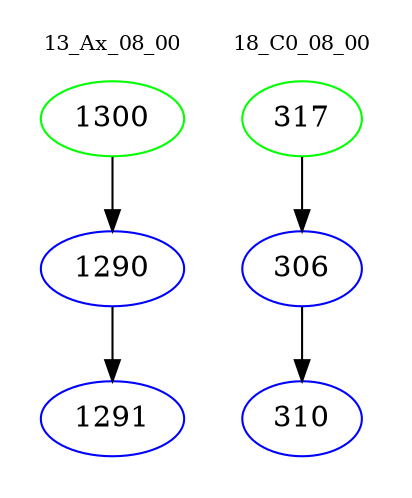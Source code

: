 digraph{
subgraph cluster_0 {
color = white
label = "13_Ax_08_00";
fontsize=10;
T0_1300 [label="1300", color="green"]
T0_1300 -> T0_1290 [color="black"]
T0_1290 [label="1290", color="blue"]
T0_1290 -> T0_1291 [color="black"]
T0_1291 [label="1291", color="blue"]
}
subgraph cluster_1 {
color = white
label = "18_C0_08_00";
fontsize=10;
T1_317 [label="317", color="green"]
T1_317 -> T1_306 [color="black"]
T1_306 [label="306", color="blue"]
T1_306 -> T1_310 [color="black"]
T1_310 [label="310", color="blue"]
}
}
